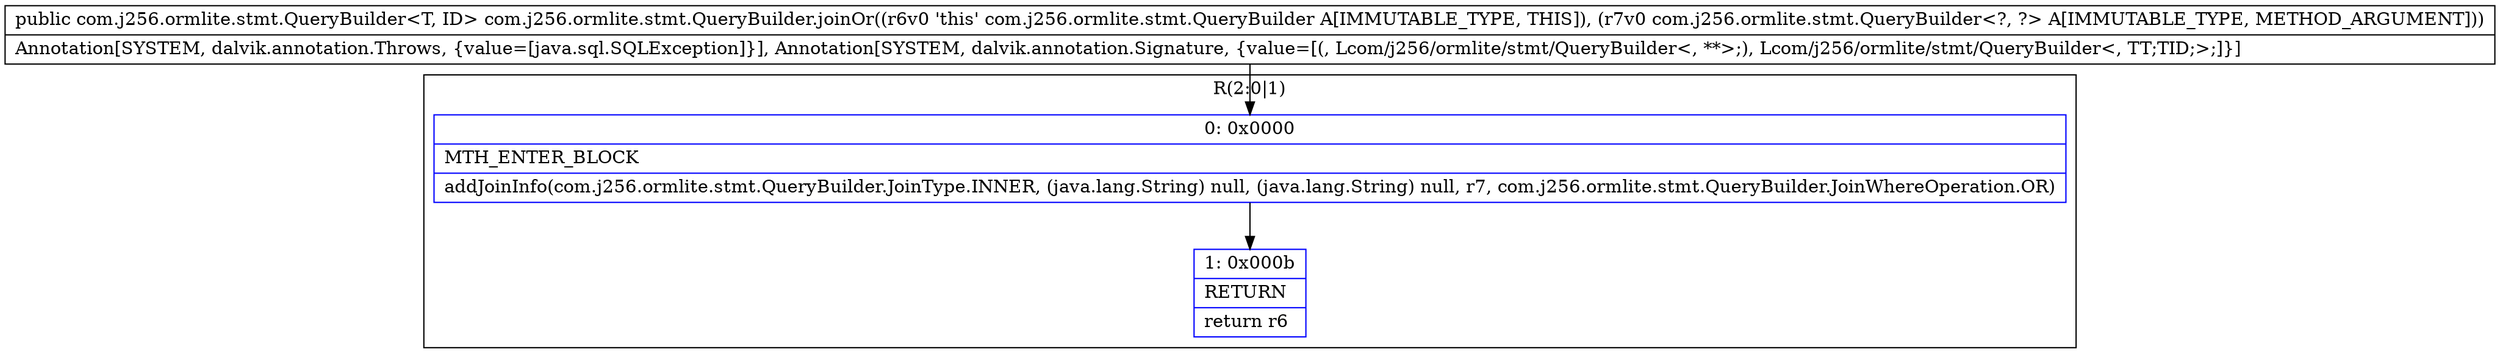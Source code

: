 digraph "CFG forcom.j256.ormlite.stmt.QueryBuilder.joinOr(Lcom\/j256\/ormlite\/stmt\/QueryBuilder;)Lcom\/j256\/ormlite\/stmt\/QueryBuilder;" {
subgraph cluster_Region_2115394836 {
label = "R(2:0|1)";
node [shape=record,color=blue];
Node_0 [shape=record,label="{0\:\ 0x0000|MTH_ENTER_BLOCK\l|addJoinInfo(com.j256.ormlite.stmt.QueryBuilder.JoinType.INNER, (java.lang.String) null, (java.lang.String) null, r7, com.j256.ormlite.stmt.QueryBuilder.JoinWhereOperation.OR)\l}"];
Node_1 [shape=record,label="{1\:\ 0x000b|RETURN\l|return r6\l}"];
}
MethodNode[shape=record,label="{public com.j256.ormlite.stmt.QueryBuilder\<T, ID\> com.j256.ormlite.stmt.QueryBuilder.joinOr((r6v0 'this' com.j256.ormlite.stmt.QueryBuilder A[IMMUTABLE_TYPE, THIS]), (r7v0 com.j256.ormlite.stmt.QueryBuilder\<?, ?\> A[IMMUTABLE_TYPE, METHOD_ARGUMENT]))  | Annotation[SYSTEM, dalvik.annotation.Throws, \{value=[java.sql.SQLException]\}], Annotation[SYSTEM, dalvik.annotation.Signature, \{value=[(, Lcom\/j256\/ormlite\/stmt\/QueryBuilder\<, **\>;), Lcom\/j256\/ormlite\/stmt\/QueryBuilder\<, TT;TID;\>;]\}]\l}"];
MethodNode -> Node_0;
Node_0 -> Node_1;
}

